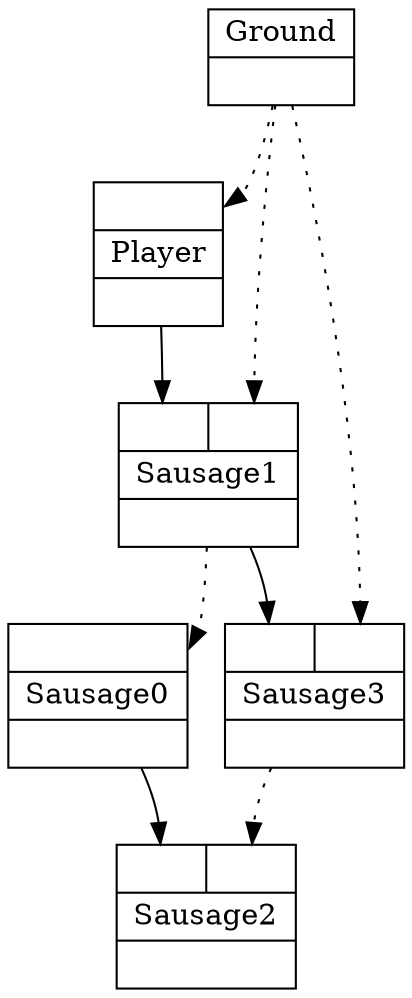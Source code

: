 digraph G {
node [shape=record];
Player[ label ="{{<GroundP>}|{Player}|<PlayerOUT>}"];
Ground[ label ="{{Ground}|<GroundOUT>}"];
Sausage1[ label ="{{<Player>|<GroundP>}|{Sausage1}|<Sausage1OUT>}"];
Sausage0[ label ="{{<Sausage1P>}|{Sausage0}|<Sausage0OUT>}"];
Sausage3[ label ="{{<Sausage1>|<GroundP>}|{Sausage3}|<Sausage3OUT>}"];
Sausage2[ label ="{{<Sausage0>|<Sausage3P>}|{Sausage2}|<Sausage2OUT>}"];
	"Ground" -> "Player":GroundP [style=dotted];
	"Player" -> "Sausage1":Player;
	"Ground" -> "Sausage1":GroundP [style=dotted];
	"Sausage1" -> "Sausage0":Sausage1P [style=dotted];
	"Sausage1" -> "Sausage3":Sausage1;
	"Sausage0" -> "Sausage2":Sausage0;
	"Ground" -> "Sausage3":GroundP [style=dotted];
	"Sausage3" -> "Sausage2":Sausage3P [style=dotted];
}